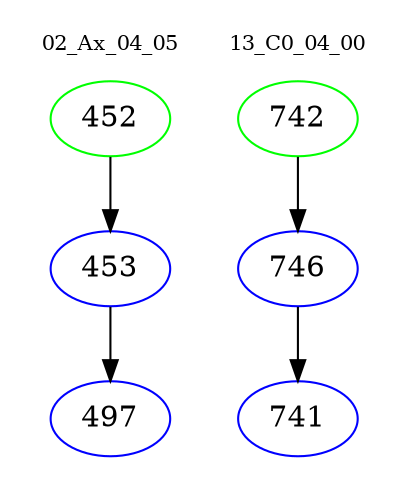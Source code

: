 digraph{
subgraph cluster_0 {
color = white
label = "02_Ax_04_05";
fontsize=10;
T0_452 [label="452", color="green"]
T0_452 -> T0_453 [color="black"]
T0_453 [label="453", color="blue"]
T0_453 -> T0_497 [color="black"]
T0_497 [label="497", color="blue"]
}
subgraph cluster_1 {
color = white
label = "13_C0_04_00";
fontsize=10;
T1_742 [label="742", color="green"]
T1_742 -> T1_746 [color="black"]
T1_746 [label="746", color="blue"]
T1_746 -> T1_741 [color="black"]
T1_741 [label="741", color="blue"]
}
}
